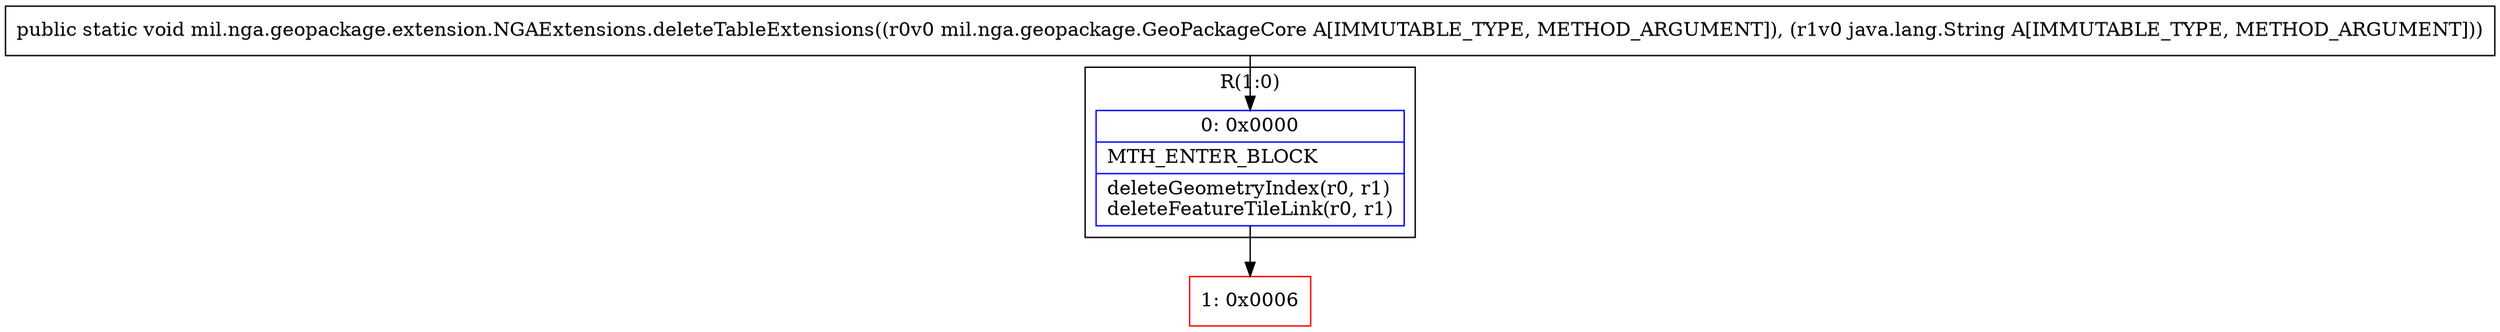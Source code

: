 digraph "CFG formil.nga.geopackage.extension.NGAExtensions.deleteTableExtensions(Lmil\/nga\/geopackage\/GeoPackageCore;Ljava\/lang\/String;)V" {
subgraph cluster_Region_108131859 {
label = "R(1:0)";
node [shape=record,color=blue];
Node_0 [shape=record,label="{0\:\ 0x0000|MTH_ENTER_BLOCK\l|deleteGeometryIndex(r0, r1)\ldeleteFeatureTileLink(r0, r1)\l}"];
}
Node_1 [shape=record,color=red,label="{1\:\ 0x0006}"];
MethodNode[shape=record,label="{public static void mil.nga.geopackage.extension.NGAExtensions.deleteTableExtensions((r0v0 mil.nga.geopackage.GeoPackageCore A[IMMUTABLE_TYPE, METHOD_ARGUMENT]), (r1v0 java.lang.String A[IMMUTABLE_TYPE, METHOD_ARGUMENT])) }"];
MethodNode -> Node_0;
Node_0 -> Node_1;
}


